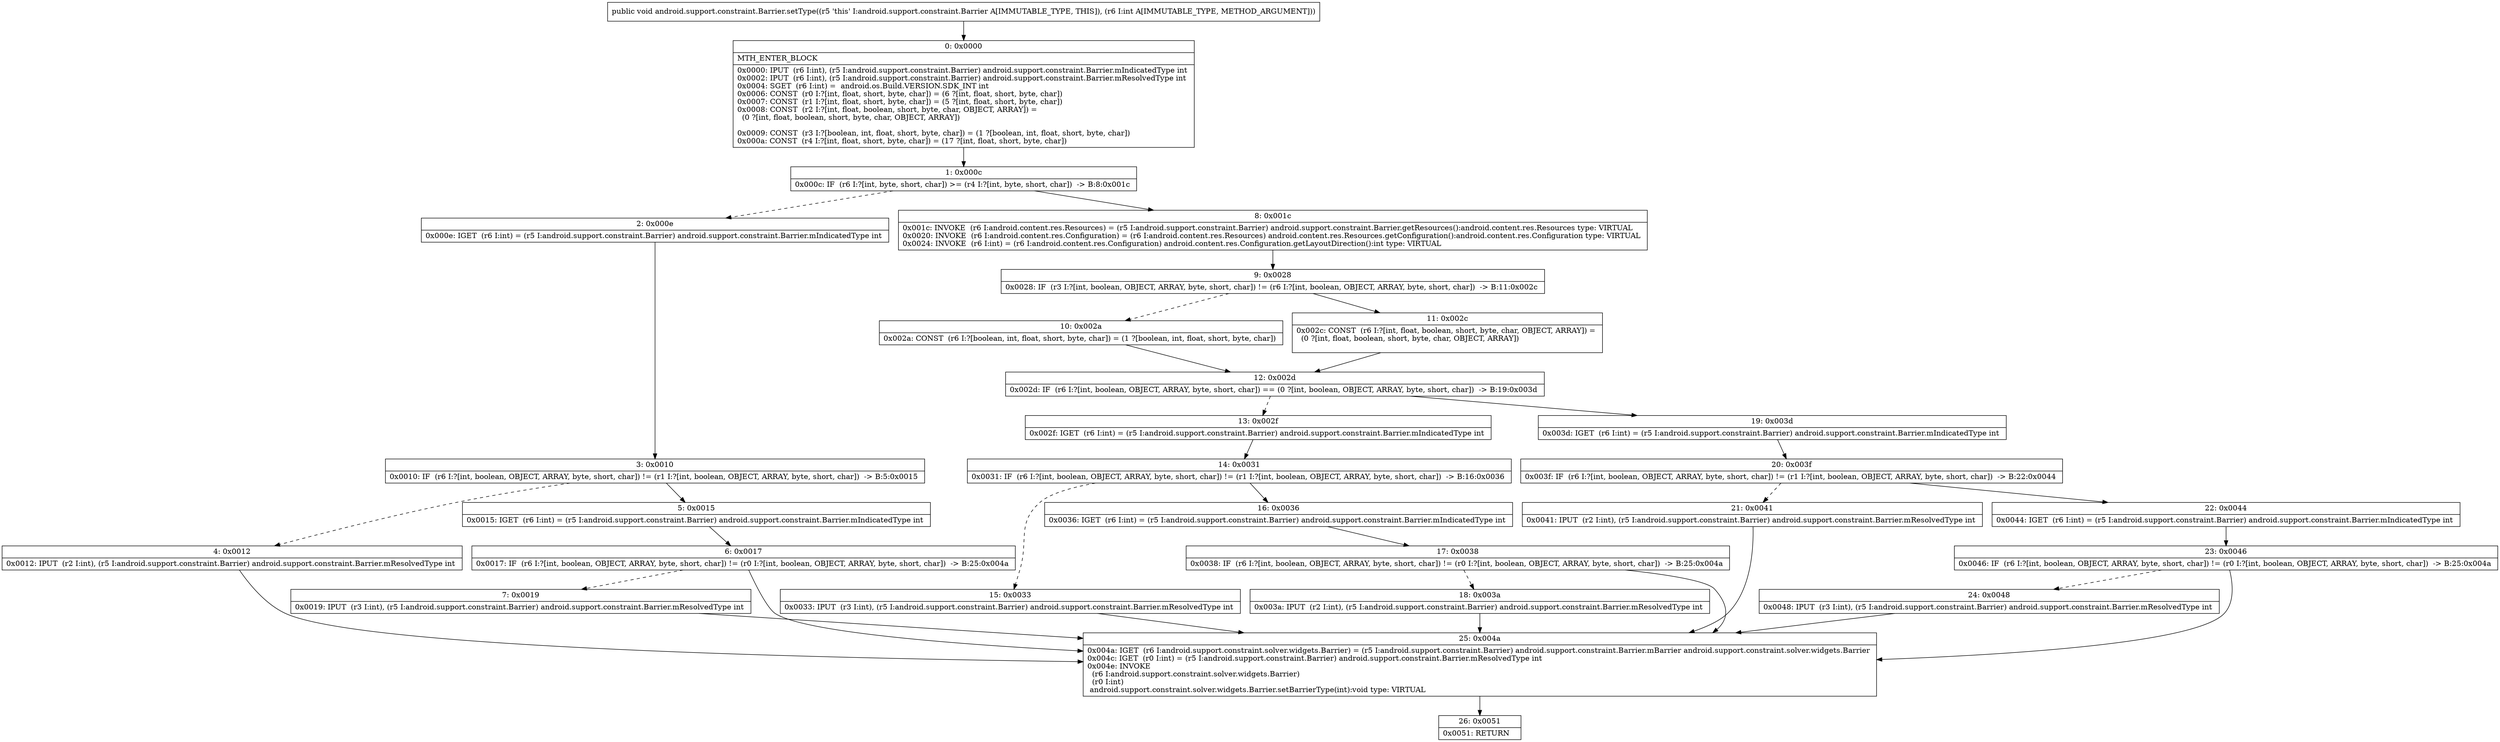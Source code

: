digraph "CFG forandroid.support.constraint.Barrier.setType(I)V" {
Node_0 [shape=record,label="{0\:\ 0x0000|MTH_ENTER_BLOCK\l|0x0000: IPUT  (r6 I:int), (r5 I:android.support.constraint.Barrier) android.support.constraint.Barrier.mIndicatedType int \l0x0002: IPUT  (r6 I:int), (r5 I:android.support.constraint.Barrier) android.support.constraint.Barrier.mResolvedType int \l0x0004: SGET  (r6 I:int) =  android.os.Build.VERSION.SDK_INT int \l0x0006: CONST  (r0 I:?[int, float, short, byte, char]) = (6 ?[int, float, short, byte, char]) \l0x0007: CONST  (r1 I:?[int, float, short, byte, char]) = (5 ?[int, float, short, byte, char]) \l0x0008: CONST  (r2 I:?[int, float, boolean, short, byte, char, OBJECT, ARRAY]) = \l  (0 ?[int, float, boolean, short, byte, char, OBJECT, ARRAY])\l \l0x0009: CONST  (r3 I:?[boolean, int, float, short, byte, char]) = (1 ?[boolean, int, float, short, byte, char]) \l0x000a: CONST  (r4 I:?[int, float, short, byte, char]) = (17 ?[int, float, short, byte, char]) \l}"];
Node_1 [shape=record,label="{1\:\ 0x000c|0x000c: IF  (r6 I:?[int, byte, short, char]) \>= (r4 I:?[int, byte, short, char])  \-\> B:8:0x001c \l}"];
Node_2 [shape=record,label="{2\:\ 0x000e|0x000e: IGET  (r6 I:int) = (r5 I:android.support.constraint.Barrier) android.support.constraint.Barrier.mIndicatedType int \l}"];
Node_3 [shape=record,label="{3\:\ 0x0010|0x0010: IF  (r6 I:?[int, boolean, OBJECT, ARRAY, byte, short, char]) != (r1 I:?[int, boolean, OBJECT, ARRAY, byte, short, char])  \-\> B:5:0x0015 \l}"];
Node_4 [shape=record,label="{4\:\ 0x0012|0x0012: IPUT  (r2 I:int), (r5 I:android.support.constraint.Barrier) android.support.constraint.Barrier.mResolvedType int \l}"];
Node_5 [shape=record,label="{5\:\ 0x0015|0x0015: IGET  (r6 I:int) = (r5 I:android.support.constraint.Barrier) android.support.constraint.Barrier.mIndicatedType int \l}"];
Node_6 [shape=record,label="{6\:\ 0x0017|0x0017: IF  (r6 I:?[int, boolean, OBJECT, ARRAY, byte, short, char]) != (r0 I:?[int, boolean, OBJECT, ARRAY, byte, short, char])  \-\> B:25:0x004a \l}"];
Node_7 [shape=record,label="{7\:\ 0x0019|0x0019: IPUT  (r3 I:int), (r5 I:android.support.constraint.Barrier) android.support.constraint.Barrier.mResolvedType int \l}"];
Node_8 [shape=record,label="{8\:\ 0x001c|0x001c: INVOKE  (r6 I:android.content.res.Resources) = (r5 I:android.support.constraint.Barrier) android.support.constraint.Barrier.getResources():android.content.res.Resources type: VIRTUAL \l0x0020: INVOKE  (r6 I:android.content.res.Configuration) = (r6 I:android.content.res.Resources) android.content.res.Resources.getConfiguration():android.content.res.Configuration type: VIRTUAL \l0x0024: INVOKE  (r6 I:int) = (r6 I:android.content.res.Configuration) android.content.res.Configuration.getLayoutDirection():int type: VIRTUAL \l}"];
Node_9 [shape=record,label="{9\:\ 0x0028|0x0028: IF  (r3 I:?[int, boolean, OBJECT, ARRAY, byte, short, char]) != (r6 I:?[int, boolean, OBJECT, ARRAY, byte, short, char])  \-\> B:11:0x002c \l}"];
Node_10 [shape=record,label="{10\:\ 0x002a|0x002a: CONST  (r6 I:?[boolean, int, float, short, byte, char]) = (1 ?[boolean, int, float, short, byte, char]) \l}"];
Node_11 [shape=record,label="{11\:\ 0x002c|0x002c: CONST  (r6 I:?[int, float, boolean, short, byte, char, OBJECT, ARRAY]) = \l  (0 ?[int, float, boolean, short, byte, char, OBJECT, ARRAY])\l \l}"];
Node_12 [shape=record,label="{12\:\ 0x002d|0x002d: IF  (r6 I:?[int, boolean, OBJECT, ARRAY, byte, short, char]) == (0 ?[int, boolean, OBJECT, ARRAY, byte, short, char])  \-\> B:19:0x003d \l}"];
Node_13 [shape=record,label="{13\:\ 0x002f|0x002f: IGET  (r6 I:int) = (r5 I:android.support.constraint.Barrier) android.support.constraint.Barrier.mIndicatedType int \l}"];
Node_14 [shape=record,label="{14\:\ 0x0031|0x0031: IF  (r6 I:?[int, boolean, OBJECT, ARRAY, byte, short, char]) != (r1 I:?[int, boolean, OBJECT, ARRAY, byte, short, char])  \-\> B:16:0x0036 \l}"];
Node_15 [shape=record,label="{15\:\ 0x0033|0x0033: IPUT  (r3 I:int), (r5 I:android.support.constraint.Barrier) android.support.constraint.Barrier.mResolvedType int \l}"];
Node_16 [shape=record,label="{16\:\ 0x0036|0x0036: IGET  (r6 I:int) = (r5 I:android.support.constraint.Barrier) android.support.constraint.Barrier.mIndicatedType int \l}"];
Node_17 [shape=record,label="{17\:\ 0x0038|0x0038: IF  (r6 I:?[int, boolean, OBJECT, ARRAY, byte, short, char]) != (r0 I:?[int, boolean, OBJECT, ARRAY, byte, short, char])  \-\> B:25:0x004a \l}"];
Node_18 [shape=record,label="{18\:\ 0x003a|0x003a: IPUT  (r2 I:int), (r5 I:android.support.constraint.Barrier) android.support.constraint.Barrier.mResolvedType int \l}"];
Node_19 [shape=record,label="{19\:\ 0x003d|0x003d: IGET  (r6 I:int) = (r5 I:android.support.constraint.Barrier) android.support.constraint.Barrier.mIndicatedType int \l}"];
Node_20 [shape=record,label="{20\:\ 0x003f|0x003f: IF  (r6 I:?[int, boolean, OBJECT, ARRAY, byte, short, char]) != (r1 I:?[int, boolean, OBJECT, ARRAY, byte, short, char])  \-\> B:22:0x0044 \l}"];
Node_21 [shape=record,label="{21\:\ 0x0041|0x0041: IPUT  (r2 I:int), (r5 I:android.support.constraint.Barrier) android.support.constraint.Barrier.mResolvedType int \l}"];
Node_22 [shape=record,label="{22\:\ 0x0044|0x0044: IGET  (r6 I:int) = (r5 I:android.support.constraint.Barrier) android.support.constraint.Barrier.mIndicatedType int \l}"];
Node_23 [shape=record,label="{23\:\ 0x0046|0x0046: IF  (r6 I:?[int, boolean, OBJECT, ARRAY, byte, short, char]) != (r0 I:?[int, boolean, OBJECT, ARRAY, byte, short, char])  \-\> B:25:0x004a \l}"];
Node_24 [shape=record,label="{24\:\ 0x0048|0x0048: IPUT  (r3 I:int), (r5 I:android.support.constraint.Barrier) android.support.constraint.Barrier.mResolvedType int \l}"];
Node_25 [shape=record,label="{25\:\ 0x004a|0x004a: IGET  (r6 I:android.support.constraint.solver.widgets.Barrier) = (r5 I:android.support.constraint.Barrier) android.support.constraint.Barrier.mBarrier android.support.constraint.solver.widgets.Barrier \l0x004c: IGET  (r0 I:int) = (r5 I:android.support.constraint.Barrier) android.support.constraint.Barrier.mResolvedType int \l0x004e: INVOKE  \l  (r6 I:android.support.constraint.solver.widgets.Barrier)\l  (r0 I:int)\l android.support.constraint.solver.widgets.Barrier.setBarrierType(int):void type: VIRTUAL \l}"];
Node_26 [shape=record,label="{26\:\ 0x0051|0x0051: RETURN   \l}"];
MethodNode[shape=record,label="{public void android.support.constraint.Barrier.setType((r5 'this' I:android.support.constraint.Barrier A[IMMUTABLE_TYPE, THIS]), (r6 I:int A[IMMUTABLE_TYPE, METHOD_ARGUMENT])) }"];
MethodNode -> Node_0;
Node_0 -> Node_1;
Node_1 -> Node_2[style=dashed];
Node_1 -> Node_8;
Node_2 -> Node_3;
Node_3 -> Node_4[style=dashed];
Node_3 -> Node_5;
Node_4 -> Node_25;
Node_5 -> Node_6;
Node_6 -> Node_7[style=dashed];
Node_6 -> Node_25;
Node_7 -> Node_25;
Node_8 -> Node_9;
Node_9 -> Node_10[style=dashed];
Node_9 -> Node_11;
Node_10 -> Node_12;
Node_11 -> Node_12;
Node_12 -> Node_13[style=dashed];
Node_12 -> Node_19;
Node_13 -> Node_14;
Node_14 -> Node_15[style=dashed];
Node_14 -> Node_16;
Node_15 -> Node_25;
Node_16 -> Node_17;
Node_17 -> Node_18[style=dashed];
Node_17 -> Node_25;
Node_18 -> Node_25;
Node_19 -> Node_20;
Node_20 -> Node_21[style=dashed];
Node_20 -> Node_22;
Node_21 -> Node_25;
Node_22 -> Node_23;
Node_23 -> Node_24[style=dashed];
Node_23 -> Node_25;
Node_24 -> Node_25;
Node_25 -> Node_26;
}

